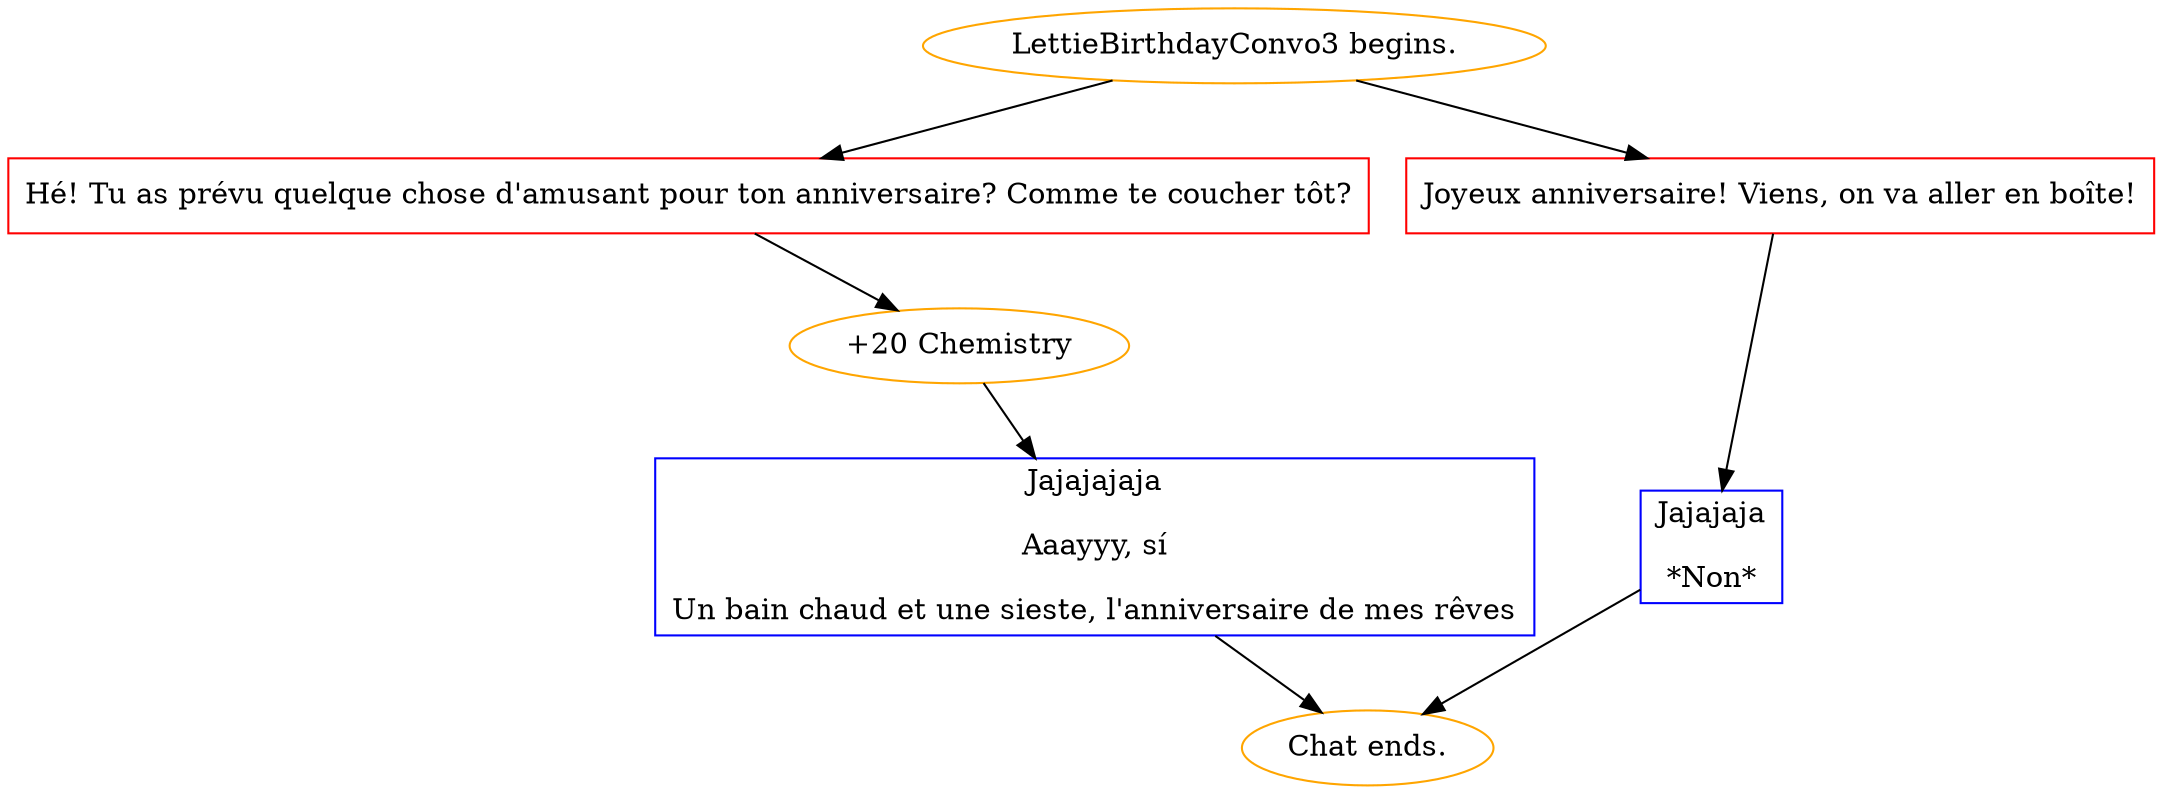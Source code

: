 digraph {
	"LettieBirthdayConvo3 begins." [color=orange];
		"LettieBirthdayConvo3 begins." -> j2127198848;
		"LettieBirthdayConvo3 begins." -> j1177889758;
	j2127198848 [label="Hé! Tu as prévu quelque chose d'amusant pour ton anniversaire? Comme te coucher tôt?",shape=box,color=red];
		j2127198848 -> j1746314018;
	j1177889758 [label="Joyeux anniversaire! Viens, on va aller en boîte!",shape=box,color=red];
		j1177889758 -> j4226037531;
	j1746314018 [label="+20 Chemistry",color=orange];
		j1746314018 -> j3257116627;
	j4226037531 [label="Jajajaja
*Non*",shape=box,color=blue];
		j4226037531 -> "Chat ends.";
	j3257116627 [label="Jajajajaja
Aaayyy, sí
Un bain chaud et une sieste, l'anniversaire de mes rêves",shape=box,color=blue];
		j3257116627 -> "Chat ends.";
	"Chat ends." [color=orange];
}
